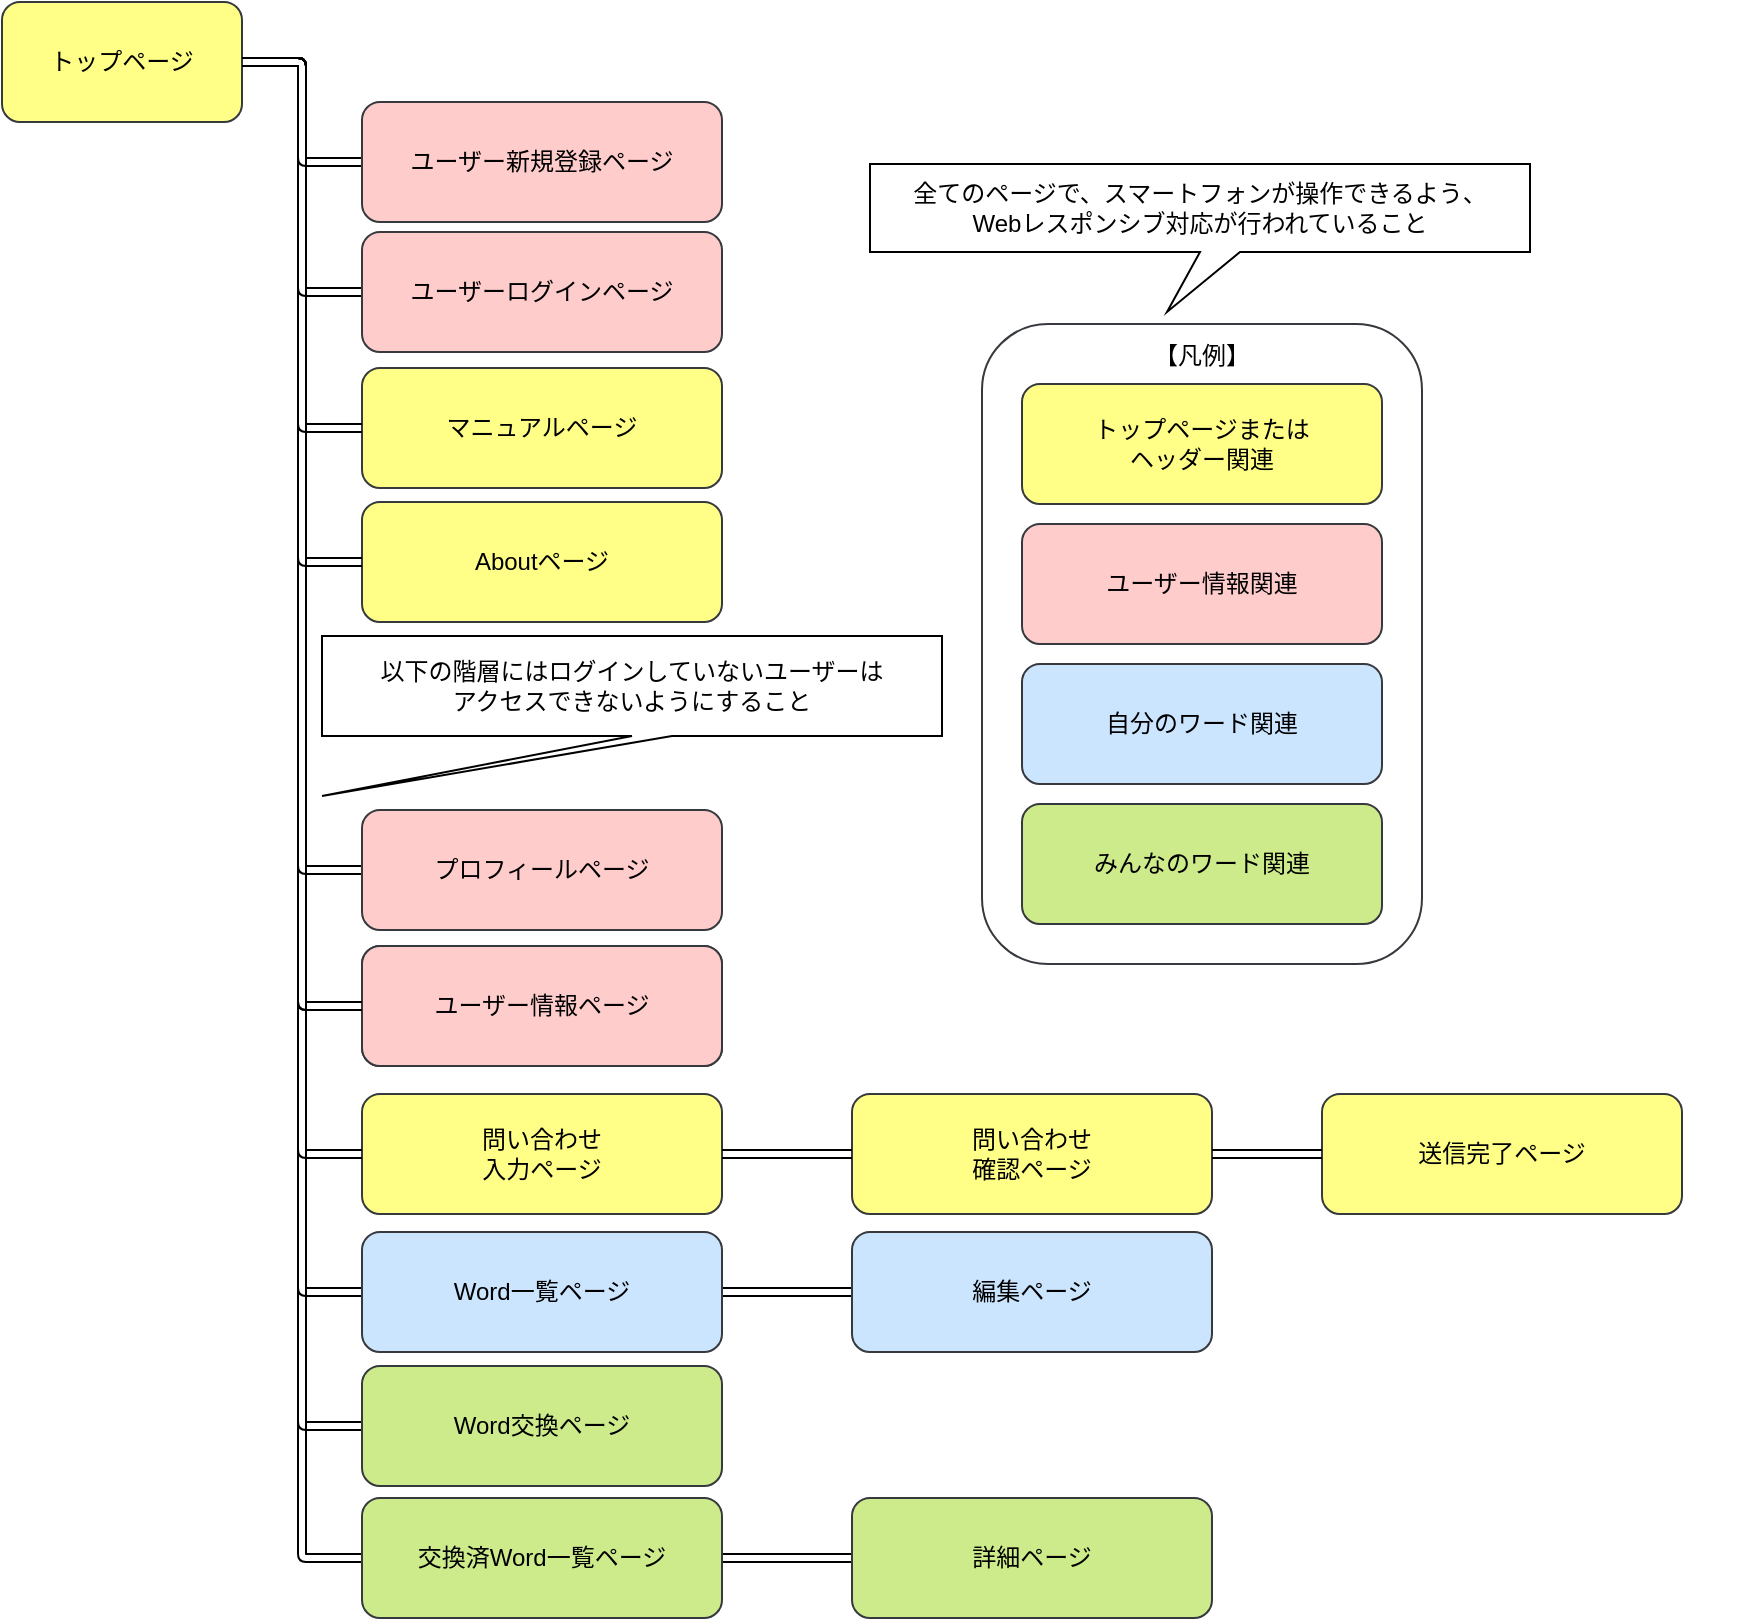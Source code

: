 <mxfile>
    <diagram id="yy-QNt_JoZgi6EvmA3wU" name="ページ1">
        <mxGraphModel dx="889" dy="680" grid="1" gridSize="10" guides="1" tooltips="1" connect="1" arrows="1" fold="1" page="1" pageScale="1" pageWidth="827" pageHeight="1169" math="0" shadow="0">
            <root>
                <mxCell id="0"/>
                <mxCell id="1" parent="0"/>
                <mxCell id="13" style="edgeStyle=orthogonalEdgeStyle;html=1;fontColor=#000000;entryX=0;entryY=0.5;entryDx=0;entryDy=0;exitX=1;exitY=0.5;exitDx=0;exitDy=0;shape=link;" parent="1" source="2" target="4" edge="1">
                    <mxGeometry relative="1" as="geometry"/>
                </mxCell>
                <mxCell id="14" style="edgeStyle=orthogonalEdgeStyle;shape=link;html=1;entryX=0;entryY=0.5;entryDx=0;entryDy=0;fontColor=#000000;" parent="1" source="2" target="3" edge="1">
                    <mxGeometry relative="1" as="geometry"/>
                </mxCell>
                <mxCell id="15" style="edgeStyle=orthogonalEdgeStyle;shape=link;html=1;entryX=0;entryY=0.5;entryDx=0;entryDy=0;fontColor=#000000;" parent="1" source="2" target="5" edge="1">
                    <mxGeometry relative="1" as="geometry"/>
                </mxCell>
                <mxCell id="16" style="edgeStyle=orthogonalEdgeStyle;shape=link;html=1;entryX=0;entryY=0.5;entryDx=0;entryDy=0;fontColor=#000000;" parent="1" source="2" target="6" edge="1">
                    <mxGeometry relative="1" as="geometry"/>
                </mxCell>
                <mxCell id="17" style="edgeStyle=orthogonalEdgeStyle;shape=link;html=1;entryX=0;entryY=0.5;entryDx=0;entryDy=0;fontColor=#000000;" parent="1" source="2" target="7" edge="1">
                    <mxGeometry relative="1" as="geometry"/>
                </mxCell>
                <mxCell id="28" style="edgeStyle=orthogonalEdgeStyle;html=1;exitX=1;exitY=0.5;exitDx=0;exitDy=0;entryX=0;entryY=0.5;entryDx=0;entryDy=0;shape=link;" parent="1" source="2" target="27" edge="1">
                    <mxGeometry relative="1" as="geometry"/>
                </mxCell>
                <mxCell id="30" style="edgeStyle=orthogonalEdgeStyle;shape=link;html=1;entryX=0;entryY=0.5;entryDx=0;entryDy=0;" parent="1" source="2" target="8" edge="1">
                    <mxGeometry relative="1" as="geometry"/>
                </mxCell>
                <mxCell id="2" value="&lt;font color=&quot;#000000&quot;&gt;トップページ&lt;/font&gt;" style="rounded=1;whiteSpace=wrap;html=1;fillColor=#ffff88;strokeColor=#36393d;" parent="1" vertex="1">
                    <mxGeometry x="10" y="104" width="120" height="60" as="geometry"/>
                </mxCell>
                <mxCell id="3" value="&lt;font color=&quot;#000000&quot;&gt;ユーザーログインページ&lt;/font&gt;" style="rounded=1;whiteSpace=wrap;html=1;fillColor=#ffcccc;strokeColor=#36393d;" parent="1" vertex="1">
                    <mxGeometry x="190" y="219" width="180" height="60" as="geometry"/>
                </mxCell>
                <mxCell id="4" value="&lt;font color=&quot;#000000&quot;&gt;ユーザー新規登録ページ&lt;/font&gt;" style="rounded=1;whiteSpace=wrap;html=1;fillColor=#ffcccc;strokeColor=#36393d;" parent="1" vertex="1">
                    <mxGeometry x="190" y="154" width="180" height="60" as="geometry"/>
                </mxCell>
                <mxCell id="5" value="&lt;font color=&quot;#000000&quot;&gt;プロフィールページ&lt;/font&gt;" style="rounded=1;whiteSpace=wrap;html=1;fillColor=#ffcccc;strokeColor=#36393d;" parent="1" vertex="1">
                    <mxGeometry x="190" y="508" width="180" height="60" as="geometry"/>
                </mxCell>
                <mxCell id="29" style="edgeStyle=orthogonalEdgeStyle;html=1;entryX=0;entryY=0.5;entryDx=0;entryDy=0;shape=link;" parent="1" source="6" target="10" edge="1">
                    <mxGeometry relative="1" as="geometry"/>
                </mxCell>
                <mxCell id="6" value="&lt;font color=&quot;#000000&quot;&gt;Word一覧ページ&lt;/font&gt;" style="rounded=1;whiteSpace=wrap;html=1;fillColor=#cce5ff;strokeColor=#36393d;" parent="1" vertex="1">
                    <mxGeometry x="190" y="719" width="180" height="60" as="geometry"/>
                </mxCell>
                <mxCell id="23" style="edgeStyle=orthogonalEdgeStyle;shape=link;html=1;entryX=0;entryY=0.5;entryDx=0;entryDy=0;fontColor=#000000;" parent="1" source="7" target="12" edge="1">
                    <mxGeometry relative="1" as="geometry"/>
                </mxCell>
                <mxCell id="7" value="&lt;font color=&quot;#000000&quot;&gt;交換済Word一覧ページ&lt;/font&gt;" style="rounded=1;whiteSpace=wrap;html=1;fillColor=#cdeb8b;strokeColor=#36393d;" parent="1" vertex="1">
                    <mxGeometry x="190" y="852" width="180" height="60" as="geometry"/>
                </mxCell>
                <mxCell id="8" value="&lt;font color=&quot;#000000&quot;&gt;登録ページ&lt;/font&gt;" style="rounded=1;whiteSpace=wrap;html=1;fillColor=#cce5ff;strokeColor=#36393d;" parent="1" vertex="1">
                    <mxGeometry x="190" y="576" width="180" height="60" as="geometry"/>
                </mxCell>
                <mxCell id="10" value="&lt;font color=&quot;#000000&quot;&gt;編集ページ&lt;/font&gt;" style="rounded=1;whiteSpace=wrap;html=1;fillColor=#cce5ff;strokeColor=#36393d;" parent="1" vertex="1">
                    <mxGeometry x="435" y="719" width="180" height="60" as="geometry"/>
                </mxCell>
                <mxCell id="12" value="&lt;font color=&quot;#000000&quot;&gt;詳細ページ&lt;/font&gt;" style="rounded=1;whiteSpace=wrap;html=1;fillColor=#cdeb8b;strokeColor=#36393d;" parent="1" vertex="1">
                    <mxGeometry x="435" y="852" width="180" height="60" as="geometry"/>
                </mxCell>
                <mxCell id="26" value="以下の階層にはログインしていないユーザーは&lt;br&gt;アクセスできないようにすること" style="shape=callout;whiteSpace=wrap;html=1;perimeter=calloutPerimeter;fontColor=#000000;fillColor=#FFFFFF;position2=0;" parent="1" vertex="1">
                    <mxGeometry x="170" y="421" width="310" height="80" as="geometry"/>
                </mxCell>
                <mxCell id="27" value="&lt;font color=&quot;#000000&quot;&gt;Word交換ページ&lt;/font&gt;" style="rounded=1;whiteSpace=wrap;html=1;fillColor=#cdeb8b;strokeColor=#36393d;" parent="1" vertex="1">
                    <mxGeometry x="190" y="786" width="180" height="60" as="geometry"/>
                </mxCell>
                <mxCell id="31" value="&lt;font color=&quot;#000000&quot;&gt;マニュアルページ&lt;/font&gt;" style="rounded=1;whiteSpace=wrap;html=1;fillColor=#ffff88;strokeColor=#36393d;" parent="1" vertex="1">
                    <mxGeometry x="190" y="287" width="180" height="60" as="geometry"/>
                </mxCell>
                <mxCell id="32" style="edgeStyle=orthogonalEdgeStyle;shape=link;html=1;entryX=0;entryY=0.5;entryDx=0;entryDy=0;exitX=1;exitY=0.5;exitDx=0;exitDy=0;" parent="1" source="2" target="31" edge="1">
                    <mxGeometry relative="1" as="geometry">
                        <mxPoint x="140" y="144" as="sourcePoint"/>
                        <mxPoint x="200" y="689" as="targetPoint"/>
                    </mxGeometry>
                </mxCell>
                <mxCell id="33" value="&lt;font color=&quot;#000000&quot;&gt;Aboutページ&lt;/font&gt;" style="rounded=1;whiteSpace=wrap;html=1;fillColor=#ffff88;strokeColor=#36393d;" parent="1" vertex="1">
                    <mxGeometry x="190" y="354" width="180" height="60" as="geometry"/>
                </mxCell>
                <mxCell id="34" style="edgeStyle=orthogonalEdgeStyle;shape=link;html=1;entryX=0;entryY=0.5;entryDx=0;entryDy=0;exitX=1;exitY=0.5;exitDx=0;exitDy=0;" parent="1" source="2" target="33" edge="1">
                    <mxGeometry relative="1" as="geometry">
                        <mxPoint x="140" y="144" as="sourcePoint"/>
                        <mxPoint x="200" y="354" as="targetPoint"/>
                    </mxGeometry>
                </mxCell>
                <mxCell id="41" value="" style="group" parent="1" vertex="1" connectable="0">
                    <mxGeometry x="500" y="265" width="390" height="320" as="geometry"/>
                </mxCell>
                <mxCell id="40" value="&lt;font color=&quot;#000000&quot;&gt;【凡例】&lt;br&gt;&lt;br&gt;&lt;br&gt;&lt;br&gt;&lt;br&gt;&lt;br&gt;&lt;br&gt;&lt;br&gt;&lt;br&gt;&lt;br&gt;&lt;br&gt;&lt;br&gt;&lt;br&gt;&lt;br&gt;&lt;br&gt;&lt;br&gt;&lt;br&gt;&lt;br&gt;&lt;br&gt;&lt;br&gt;&lt;br&gt;&lt;/font&gt;" style="rounded=1;whiteSpace=wrap;html=1;fillColor=#FFFFFF;strokeColor=#36393d;" parent="41" vertex="1">
                    <mxGeometry width="220" height="320" as="geometry"/>
                </mxCell>
                <mxCell id="36" value="&lt;font color=&quot;#000000&quot;&gt;トップページまたは&lt;br&gt;ヘッダー関連&lt;br&gt;&lt;/font&gt;" style="rounded=1;whiteSpace=wrap;html=1;fillColor=#ffff88;strokeColor=#36393d;" parent="41" vertex="1">
                    <mxGeometry x="20" y="30" width="180" height="60" as="geometry"/>
                </mxCell>
                <mxCell id="37" value="&lt;font color=&quot;#000000&quot;&gt;ユーザー情報関連&lt;/font&gt;" style="rounded=1;whiteSpace=wrap;html=1;fillColor=#ffcccc;strokeColor=#36393d;" parent="41" vertex="1">
                    <mxGeometry x="20" y="100" width="180" height="60" as="geometry"/>
                </mxCell>
                <mxCell id="38" value="&lt;font color=&quot;#000000&quot;&gt;自分のワード関連&lt;/font&gt;" style="rounded=1;whiteSpace=wrap;html=1;fillColor=#cce5ff;strokeColor=#36393d;" parent="41" vertex="1">
                    <mxGeometry x="20" y="170" width="180" height="60" as="geometry"/>
                </mxCell>
                <mxCell id="39" value="&lt;font color=&quot;#000000&quot;&gt;みんなのワード関連&lt;/font&gt;" style="rounded=1;whiteSpace=wrap;html=1;fillColor=#cdeb8b;strokeColor=#36393d;" parent="41" vertex="1">
                    <mxGeometry x="20" y="240" width="180" height="60" as="geometry"/>
                </mxCell>
                <mxCell id="42" value="&lt;font color=&quot;#000000&quot;&gt;ユーザー情報ページ&lt;/font&gt;" style="rounded=1;whiteSpace=wrap;html=1;fillColor=#ffcccc;strokeColor=#36393d;" parent="1" vertex="1">
                    <mxGeometry x="190" y="576" width="180" height="60" as="geometry"/>
                </mxCell>
                <mxCell id="43" style="edgeStyle=orthogonalEdgeStyle;shape=link;html=1;entryX=0;entryY=0.5;entryDx=0;entryDy=0;fontColor=#000000;exitX=1;exitY=0.5;exitDx=0;exitDy=0;" parent="1" source="2" target="42" edge="1">
                    <mxGeometry relative="1" as="geometry">
                        <mxPoint x="140" y="144" as="sourcePoint"/>
                        <mxPoint x="200" y="548" as="targetPoint"/>
                    </mxGeometry>
                </mxCell>
                <mxCell id="44" value="全てのページで、スマートフォンが操作できるよう、&lt;br&gt;Webレスポンシブ対応が行われていること" style="shape=callout;whiteSpace=wrap;html=1;perimeter=calloutPerimeter;fontColor=#000000;fillColor=#FFFFFF;position2=0.45;" parent="1" vertex="1">
                    <mxGeometry x="444" y="185" width="330" height="74" as="geometry"/>
                </mxCell>
                <mxCell id="45" value="&lt;font color=&quot;#000000&quot;&gt;問い合わせ&lt;br&gt;入力ページ&lt;/font&gt;" style="rounded=1;whiteSpace=wrap;html=1;fillColor=#ffff88;strokeColor=#36393d;" vertex="1" parent="1">
                    <mxGeometry x="190" y="650" width="180" height="60" as="geometry"/>
                </mxCell>
                <mxCell id="46" style="edgeStyle=orthogonalEdgeStyle;shape=link;html=1;entryX=0;entryY=0.5;entryDx=0;entryDy=0;fontColor=#000000;exitX=1;exitY=0.5;exitDx=0;exitDy=0;" edge="1" parent="1" source="2" target="45">
                    <mxGeometry relative="1" as="geometry">
                        <mxPoint x="140" y="144" as="sourcePoint"/>
                        <mxPoint x="200" y="616" as="targetPoint"/>
                    </mxGeometry>
                </mxCell>
                <mxCell id="47" value="&lt;font color=&quot;#000000&quot;&gt;問い合わせ&lt;br&gt;確認ページ&lt;/font&gt;" style="rounded=1;whiteSpace=wrap;html=1;fillColor=#ffff88;strokeColor=#36393d;" vertex="1" parent="1">
                    <mxGeometry x="435" y="650" width="180" height="60" as="geometry"/>
                </mxCell>
                <mxCell id="48" value="&lt;font color=&quot;#000000&quot;&gt;送信完了ページ&lt;/font&gt;" style="rounded=1;whiteSpace=wrap;html=1;fillColor=#ffff88;strokeColor=#36393d;" vertex="1" parent="1">
                    <mxGeometry x="670" y="650" width="180" height="60" as="geometry"/>
                </mxCell>
                <mxCell id="49" style="edgeStyle=orthogonalEdgeStyle;html=1;entryX=0;entryY=0.5;entryDx=0;entryDy=0;shape=link;exitX=1;exitY=0.5;exitDx=0;exitDy=0;" edge="1" parent="1" source="45" target="47">
                    <mxGeometry relative="1" as="geometry">
                        <mxPoint x="379" y="700" as="sourcePoint"/>
                        <mxPoint x="444" y="700" as="targetPoint"/>
                    </mxGeometry>
                </mxCell>
                <mxCell id="50" style="edgeStyle=orthogonalEdgeStyle;html=1;entryX=0;entryY=0.5;entryDx=0;entryDy=0;shape=link;exitX=1;exitY=0.5;exitDx=0;exitDy=0;" edge="1" parent="1" source="47" target="48">
                    <mxGeometry relative="1" as="geometry">
                        <mxPoint x="700" y="770" as="sourcePoint"/>
                        <mxPoint x="774" y="790" as="targetPoint"/>
                    </mxGeometry>
                </mxCell>
            </root>
        </mxGraphModel>
    </diagram>
</mxfile>
